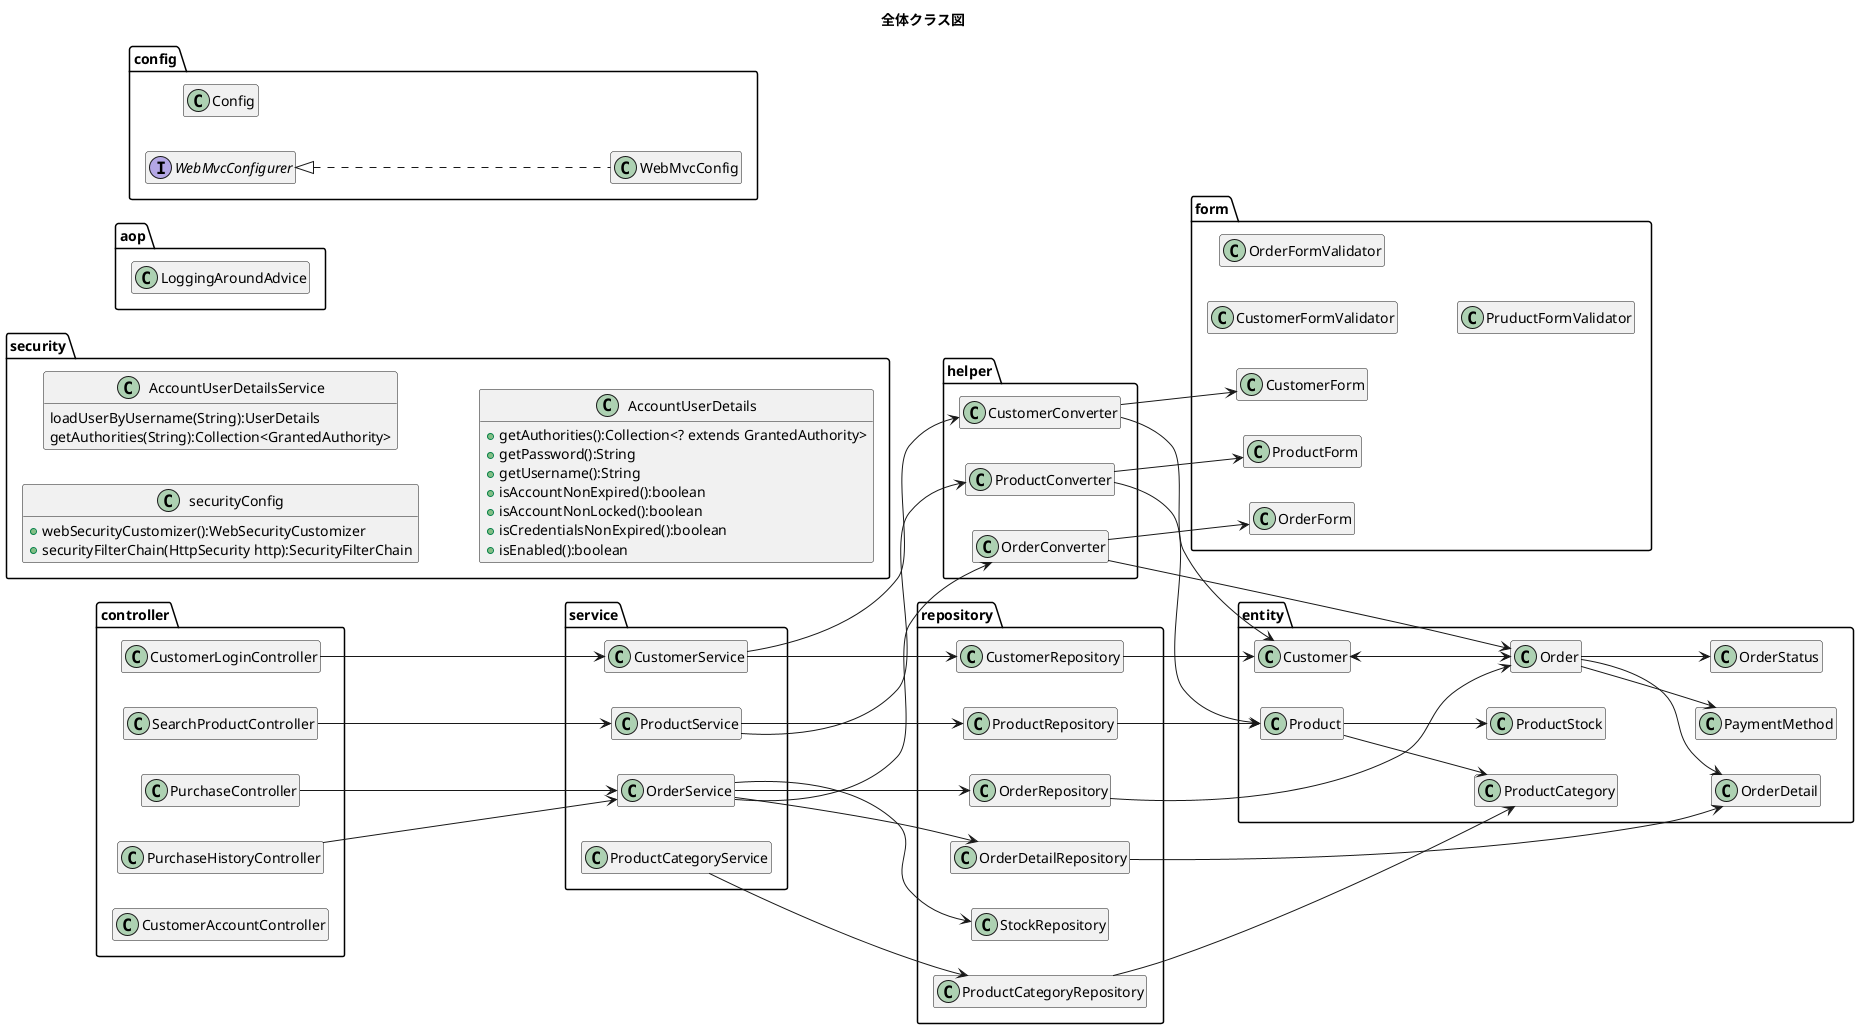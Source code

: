 @startuml
title 全体クラス図
hide empty members
left to right direction

package entity{
    class Customer{
    }

    class Order{
    }

    class OrderDetail{
    }

    class OrderStatus{
    }
    
    class PaymentMethod{
    }

    class Product{
    }

    class ProductCategory{
    }

    class ProductStock{
    }
}

Customer <--> Order
Order --> OrderStatus
Order --> OrderDetail
Order --> PaymentMethod
Product --> ProductStock
Product --> ProductCategory

package form{
    
    class CustomerForm{
    }

    class OrderForm{
    }

    class ProductForm{
    }
    
    class CustomerFormValidator{
    }
    
    class OrderFormValidator{
    }
    
    class PruductFormValidator{
    }
}

package helper{
    class CustomerConverter{
    }

    class OrderConverter{
    }

    class ProductConverter{
    }
}
CustomerConverter --> Customer
CustomerConverter --> CustomerForm
OrderConverter --> Order
OrderConverter --> OrderForm
ProductConverter --> Product
ProductConverter --> ProductForm

package repository{
    class CustomerRepository{
    }

    class OrderRepository{
    }

    class ProductRepository{
    }

    class ProductCategoryRepository{
    }

    class OrderDetailRepository{
    }
    
    class StockRepository{
    }
}

package service{
    class CustomerService{
    }
    
    class OrderService{
    }
    
    class ProductService{
    }

    class ProductCategoryService{
    }
}

CustomerService --> CustomerConverter
OrderService --> OrderConverter
ProductService --> ProductConverter

CustomerService --> CustomerRepository
OrderService --> OrderRepository
OrderService --> OrderDetailRepository
OrderService --> StockRepository
ProductService --> ProductRepository
ProductCategoryService --> ProductCategoryRepository

CustomerRepository --> Customer
OrderRepository --> Order
OrderDetailRepository --> OrderDetail
ProductRepository --> Product
ProductCategoryRepository --> ProductCategory


package controller{
    class CustomerLoginController{
    }
    class PurchaseController{
    }
    class PurchaseHistoryController{
    }
    class SearchProductController{
    }
    class CustomerAccountController{
    }
}
CustomerLoginController --> CustomerService
PurchaseController --> OrderService
PurchaseHistoryController --> OrderService
SearchProductController --> ProductService

package aop{
   class LoggingAroundAdvice {
   }
}

package config{
    class Config{
    }
    class WebMvcConfig implements WebMvcConfigurer {
    }
}

package security{

		class securityConfig{
			+ webSecurityCustomizer():WebSecurityCustomizer
			+ securityFilterChain(HttpSecurity http):SecurityFilterChain
		}
		class AccountUserDetailsService{
			loadUserByUsername(String):UserDetails
			getAuthorities(String):Collection<GrantedAuthority>
		}
		class AccountUserDetails{
			+getAuthorities():Collection<? extends GrantedAuthority>
			+getPassword():String
			+getUsername():String
			+isAccountNonExpired():boolean
			+isAccountNonLocked():boolean
			+isCredentialsNonExpired():boolean
			+isEnabled():boolean
		}
	
}
@enduml




